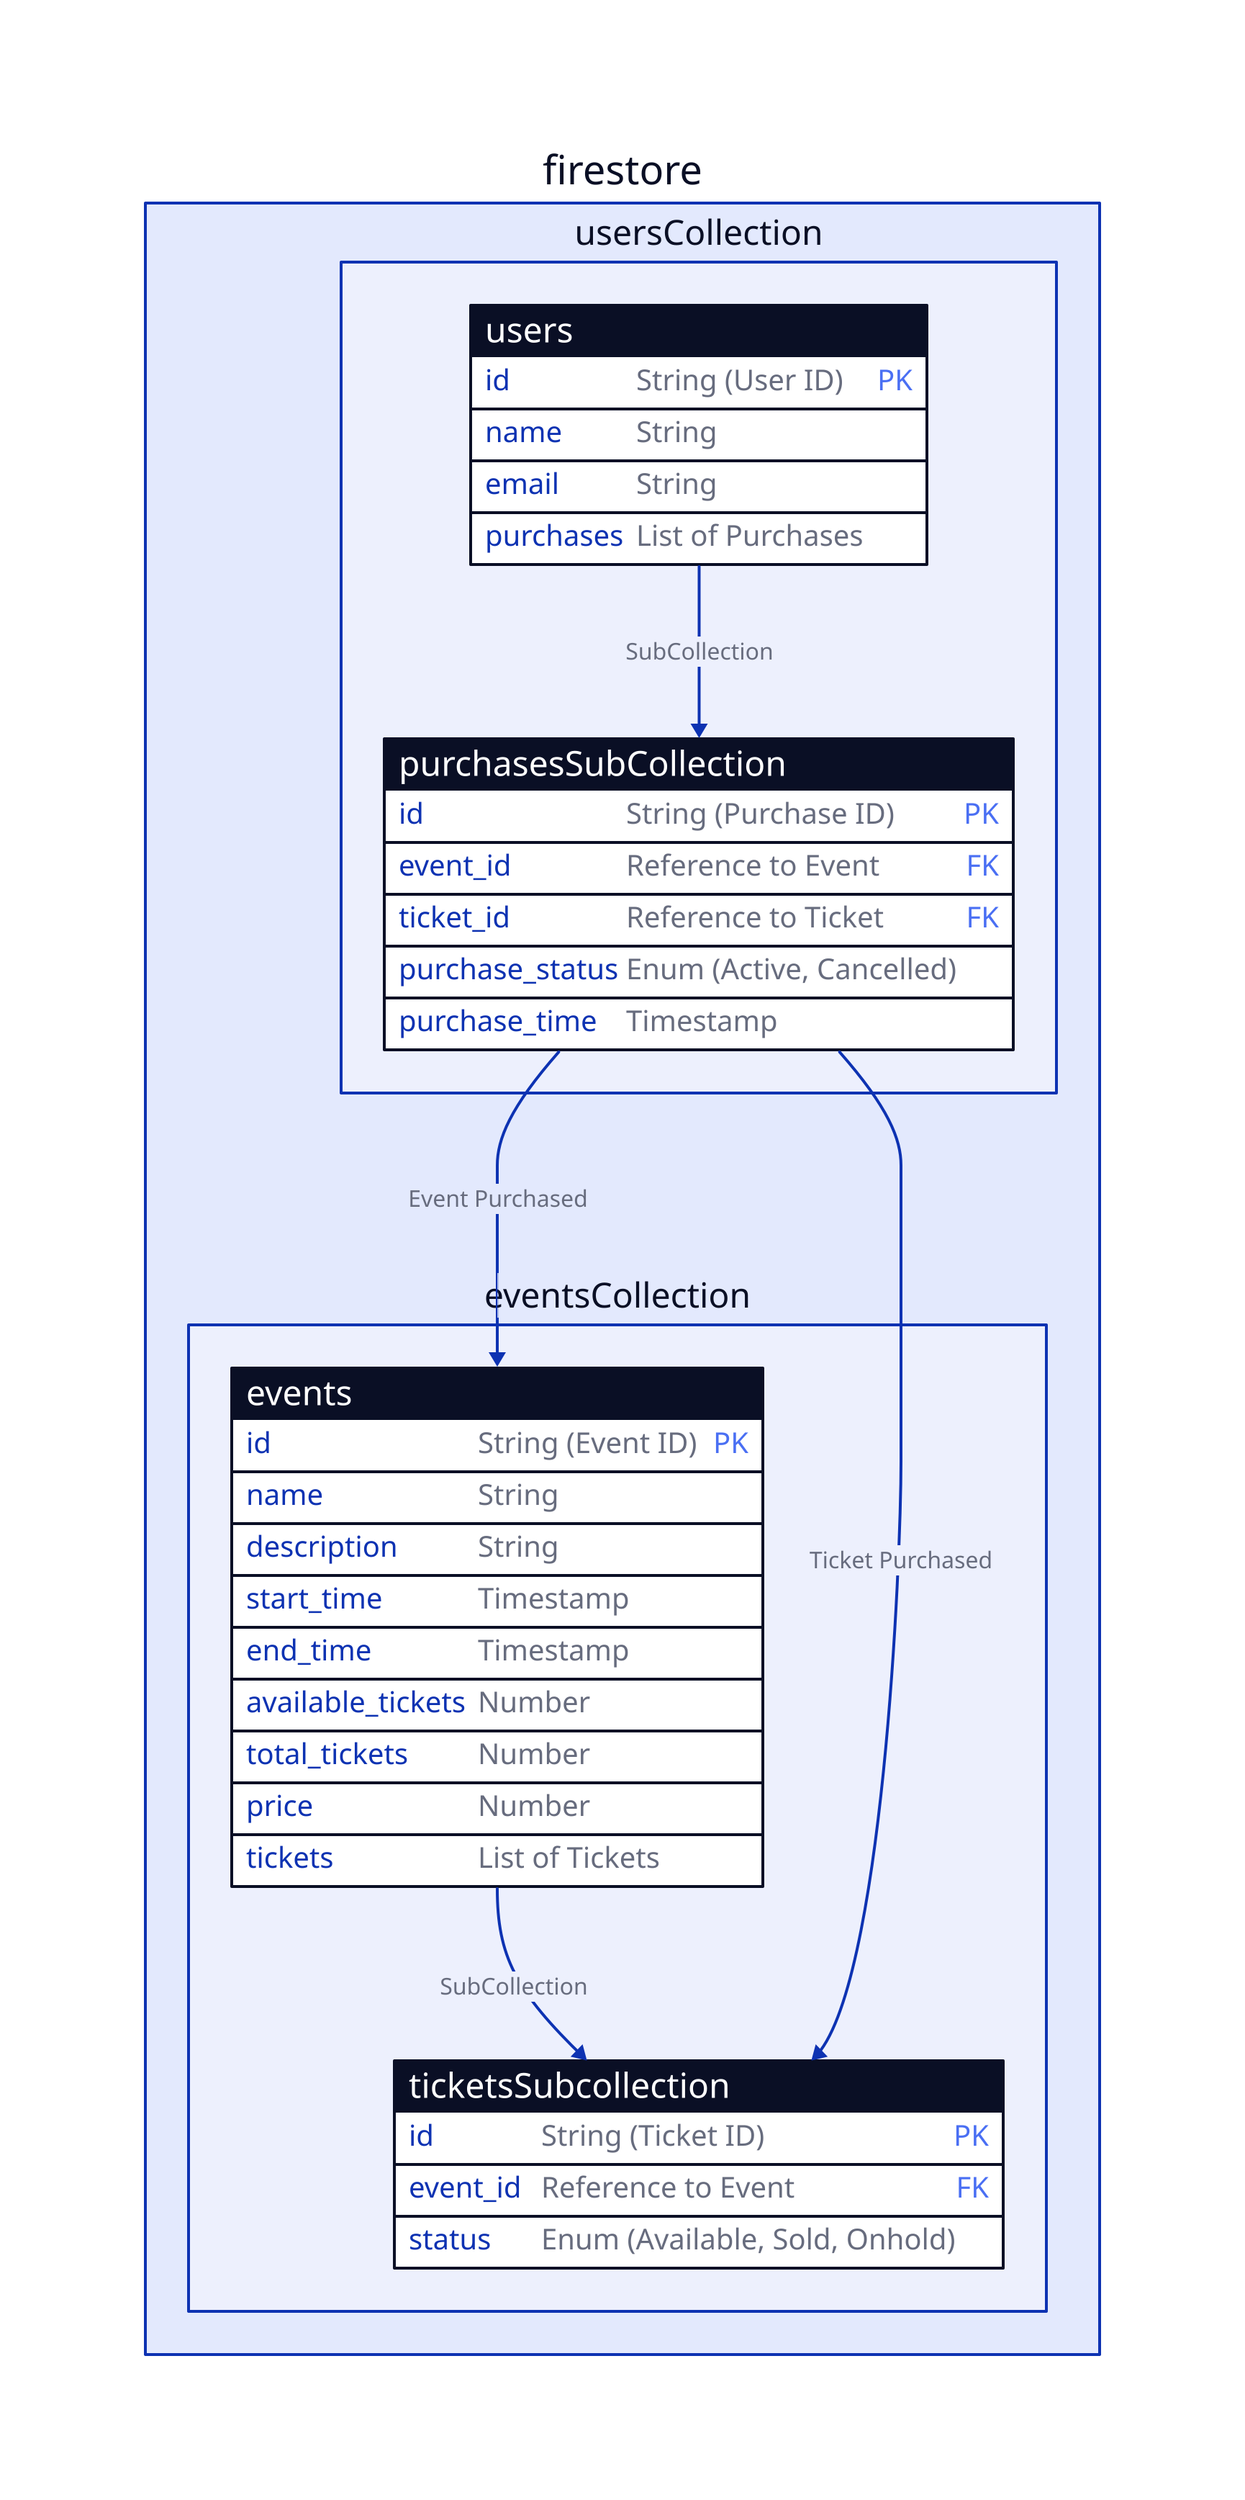 firestore: {
  eventsCollection: {
    events: {
      shape: sql_table
      id: "String (Event ID)" {constraint: primary_key}
      name: "String"
      description: "String"
      start_time: "Timestamp"
      end_time: "Timestamp"
      available_tickets: "Number"
      total_tickets: "Number"
      price: "Number"
      tickets: "List of Tickets"
    }

    ticketsSubcollection: {
      shape: sql_table
      id: "String (Ticket ID)" {constraint: primary_key}
      event_id: "Reference to Event" {constraint: foreign_key}
      status: "Enum (Available, Sold, Onhold)"
    }
  }

  usersCollection: {
    users: {
      shape: sql_table
      id: "String (User ID)" {constraint: primary_key}
      name: "String"
      email: "String"
      purchases: "List of Purchases"
    }
    purchasesSubCollection: {
      shape: sql_table
      id: "String (Purchase ID)" {constraint: primary_key}
      event_id: "Reference to Event" {constraint: foreign_key}
      ticket_id: "Reference to Ticket" {constraint: foreign_key}
      purchase_status: "Enum (Active, Cancelled)"
      purchase_time: "Timestamp"
    }
  }
}

firestore.eventsCollection.events.tickets -> firestore.eventsCollection.ticketsSubcollection: "SubCollection"
firestore.usersCollection.users.purchases -> firestore.usersCollection.purchasesSubCollection: "SubCollection"
firestore.usersCollection.purchasesSubCollection.event_id -> firestore.eventsCollection.events: "Event Purchased"
firestore.usersCollection.purchasesSubCollection.ticket_id -> firestore.eventsCollection.ticketsSubcollection: "Ticket Purchased"
